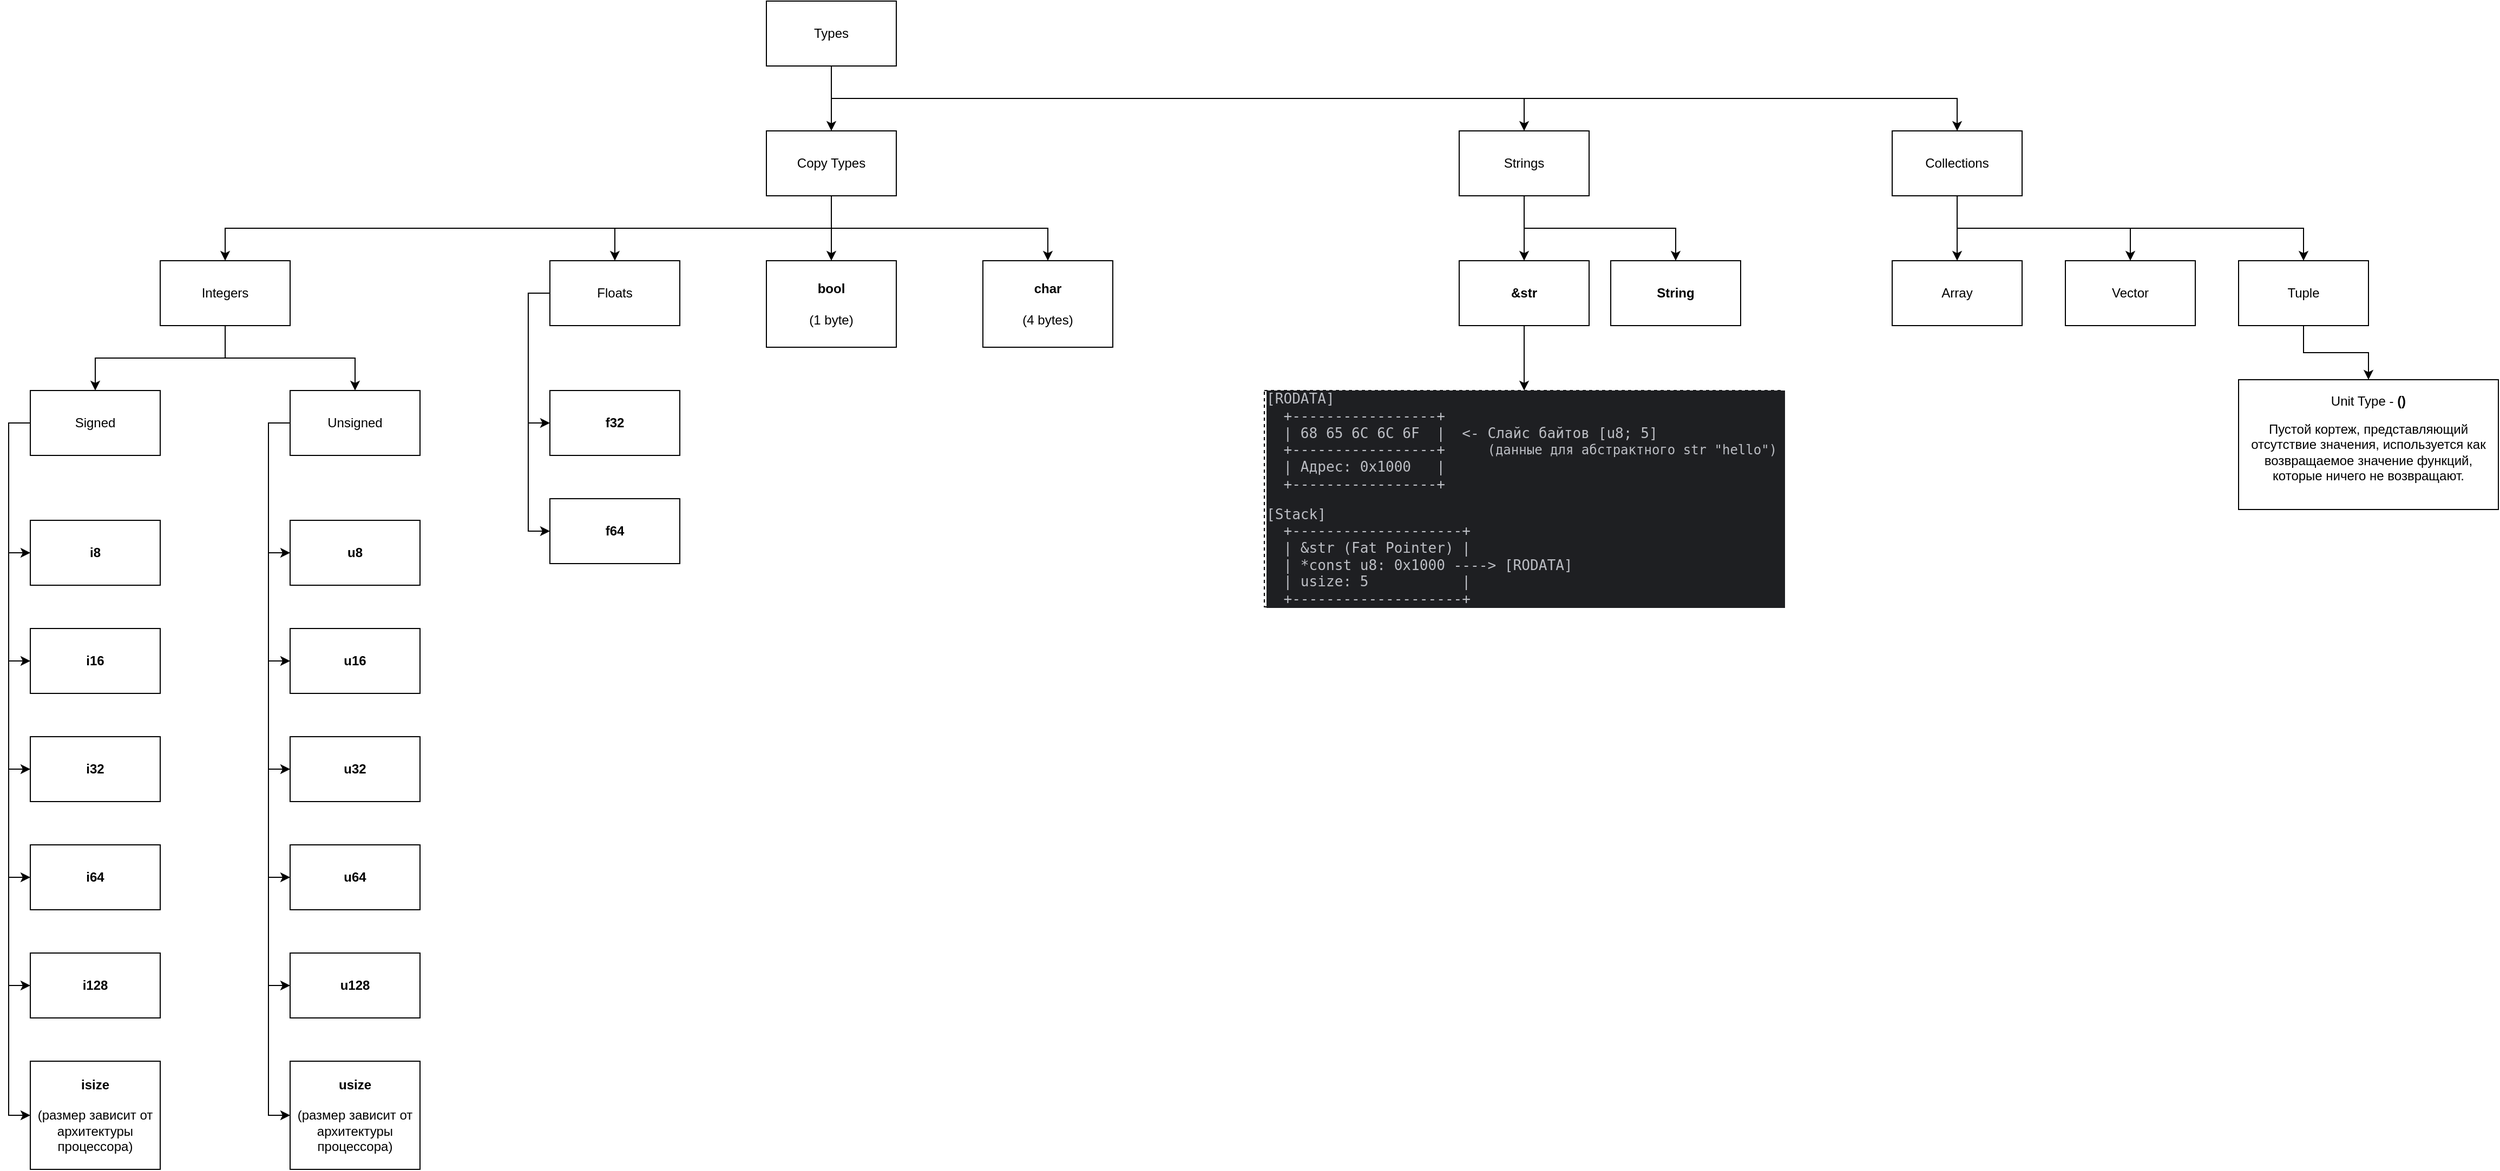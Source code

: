 <mxfile version="28.0.7">
  <diagram name="Page-1" id="rLixtd6SwleiQCAnkf6Y">
    <mxGraphModel dx="2117" dy="987" grid="1" gridSize="10" guides="1" tooltips="1" connect="1" arrows="1" fold="1" page="0" pageScale="1" pageWidth="827" pageHeight="1169" math="0" shadow="0">
      <root>
        <mxCell id="0" />
        <mxCell id="1" parent="0" />
        <mxCell id="uxIInI1BP3H_R5pay8OA-39" style="edgeStyle=orthogonalEdgeStyle;rounded=0;orthogonalLoop=1;jettySize=auto;html=1;exitX=0.5;exitY=1;exitDx=0;exitDy=0;" parent="1" source="uxIInI1BP3H_R5pay8OA-1" target="uxIInI1BP3H_R5pay8OA-38" edge="1">
          <mxGeometry relative="1" as="geometry" />
        </mxCell>
        <mxCell id="-7Pbsg4lf_HiMhREb0f7-2" style="edgeStyle=orthogonalEdgeStyle;rounded=0;orthogonalLoop=1;jettySize=auto;html=1;exitX=0.5;exitY=1;exitDx=0;exitDy=0;" edge="1" parent="1" source="uxIInI1BP3H_R5pay8OA-1" target="-7Pbsg4lf_HiMhREb0f7-1">
          <mxGeometry relative="1" as="geometry" />
        </mxCell>
        <mxCell id="-7Pbsg4lf_HiMhREb0f7-16" style="edgeStyle=orthogonalEdgeStyle;rounded=0;orthogonalLoop=1;jettySize=auto;html=1;exitX=0.5;exitY=1;exitDx=0;exitDy=0;entryX=0.5;entryY=0;entryDx=0;entryDy=0;" edge="1" parent="1" source="uxIInI1BP3H_R5pay8OA-1" target="-7Pbsg4lf_HiMhREb0f7-10">
          <mxGeometry relative="1" as="geometry" />
        </mxCell>
        <mxCell id="uxIInI1BP3H_R5pay8OA-1" value="Types" style="whiteSpace=wrap;html=1;" parent="1" vertex="1">
          <mxGeometry x="320" y="240" width="120" height="60" as="geometry" />
        </mxCell>
        <mxCell id="uxIInI1BP3H_R5pay8OA-10" style="edgeStyle=orthogonalEdgeStyle;rounded=0;orthogonalLoop=1;jettySize=auto;html=1;exitX=0.5;exitY=1;exitDx=0;exitDy=0;" parent="1" source="uxIInI1BP3H_R5pay8OA-2" target="uxIInI1BP3H_R5pay8OA-8" edge="1">
          <mxGeometry relative="1" as="geometry" />
        </mxCell>
        <mxCell id="uxIInI1BP3H_R5pay8OA-11" style="edgeStyle=orthogonalEdgeStyle;rounded=0;orthogonalLoop=1;jettySize=auto;html=1;exitX=0.5;exitY=1;exitDx=0;exitDy=0;" parent="1" source="uxIInI1BP3H_R5pay8OA-2" target="uxIInI1BP3H_R5pay8OA-9" edge="1">
          <mxGeometry relative="1" as="geometry" />
        </mxCell>
        <mxCell id="uxIInI1BP3H_R5pay8OA-2" value="Integers" style="whiteSpace=wrap;html=1;" parent="1" vertex="1">
          <mxGeometry x="-240" y="480" width="120" height="60" as="geometry" />
        </mxCell>
        <mxCell id="uxIInI1BP3H_R5pay8OA-49" style="edgeStyle=orthogonalEdgeStyle;rounded=0;orthogonalLoop=1;jettySize=auto;html=1;exitX=0;exitY=0.5;exitDx=0;exitDy=0;entryX=0;entryY=0.5;entryDx=0;entryDy=0;" parent="1" source="uxIInI1BP3H_R5pay8OA-3" target="uxIInI1BP3H_R5pay8OA-47" edge="1">
          <mxGeometry relative="1" as="geometry" />
        </mxCell>
        <mxCell id="uxIInI1BP3H_R5pay8OA-50" style="edgeStyle=orthogonalEdgeStyle;rounded=0;orthogonalLoop=1;jettySize=auto;html=1;exitX=0;exitY=0.5;exitDx=0;exitDy=0;entryX=0;entryY=0.5;entryDx=0;entryDy=0;" parent="1" source="uxIInI1BP3H_R5pay8OA-3" target="uxIInI1BP3H_R5pay8OA-48" edge="1">
          <mxGeometry relative="1" as="geometry" />
        </mxCell>
        <mxCell id="uxIInI1BP3H_R5pay8OA-3" value="Floats" style="whiteSpace=wrap;html=1;" parent="1" vertex="1">
          <mxGeometry x="120" y="480" width="120" height="60" as="geometry" />
        </mxCell>
        <mxCell id="uxIInI1BP3H_R5pay8OA-4" value="&lt;b&gt;bool&lt;/b&gt;&lt;div&gt;&lt;b&gt;&lt;br&gt;&lt;/b&gt;&lt;div&gt;(&lt;span style=&quot;background-color: transparent; color: light-dark(rgb(0, 0, 0), rgb(255, 255, 255));&quot;&gt;1 byte&lt;/span&gt;&lt;span style=&quot;background-color: transparent; color: light-dark(rgb(0, 0, 0), rgb(255, 255, 255));&quot;&gt;)&lt;/span&gt;&lt;/div&gt;&lt;/div&gt;" style="whiteSpace=wrap;html=1;" parent="1" vertex="1">
          <mxGeometry x="320" y="480" width="120" height="80" as="geometry" />
        </mxCell>
        <mxCell id="uxIInI1BP3H_R5pay8OA-23" style="edgeStyle=orthogonalEdgeStyle;rounded=0;orthogonalLoop=1;jettySize=auto;html=1;exitX=0;exitY=0.5;exitDx=0;exitDy=0;entryX=0;entryY=0.5;entryDx=0;entryDy=0;" parent="1" source="uxIInI1BP3H_R5pay8OA-8" target="uxIInI1BP3H_R5pay8OA-12" edge="1">
          <mxGeometry relative="1" as="geometry" />
        </mxCell>
        <mxCell id="uxIInI1BP3H_R5pay8OA-24" style="edgeStyle=orthogonalEdgeStyle;rounded=0;orthogonalLoop=1;jettySize=auto;html=1;exitX=0;exitY=0.5;exitDx=0;exitDy=0;entryX=0;entryY=0.5;entryDx=0;entryDy=0;" parent="1" source="uxIInI1BP3H_R5pay8OA-8" target="uxIInI1BP3H_R5pay8OA-13" edge="1">
          <mxGeometry relative="1" as="geometry" />
        </mxCell>
        <mxCell id="uxIInI1BP3H_R5pay8OA-25" style="edgeStyle=orthogonalEdgeStyle;rounded=0;orthogonalLoop=1;jettySize=auto;html=1;exitX=0;exitY=0.5;exitDx=0;exitDy=0;entryX=0;entryY=0.5;entryDx=0;entryDy=0;" parent="1" source="uxIInI1BP3H_R5pay8OA-8" target="uxIInI1BP3H_R5pay8OA-14" edge="1">
          <mxGeometry relative="1" as="geometry" />
        </mxCell>
        <mxCell id="uxIInI1BP3H_R5pay8OA-26" style="edgeStyle=orthogonalEdgeStyle;rounded=0;orthogonalLoop=1;jettySize=auto;html=1;exitX=0;exitY=0.5;exitDx=0;exitDy=0;entryX=0;entryY=0.5;entryDx=0;entryDy=0;" parent="1" source="uxIInI1BP3H_R5pay8OA-8" target="uxIInI1BP3H_R5pay8OA-15" edge="1">
          <mxGeometry relative="1" as="geometry" />
        </mxCell>
        <mxCell id="uxIInI1BP3H_R5pay8OA-27" style="edgeStyle=orthogonalEdgeStyle;rounded=0;orthogonalLoop=1;jettySize=auto;html=1;exitX=0;exitY=0.5;exitDx=0;exitDy=0;entryX=0;entryY=0.5;entryDx=0;entryDy=0;" parent="1" source="uxIInI1BP3H_R5pay8OA-8" target="uxIInI1BP3H_R5pay8OA-16" edge="1">
          <mxGeometry relative="1" as="geometry" />
        </mxCell>
        <mxCell id="uxIInI1BP3H_R5pay8OA-46" style="edgeStyle=orthogonalEdgeStyle;rounded=0;orthogonalLoop=1;jettySize=auto;html=1;exitX=0;exitY=0.5;exitDx=0;exitDy=0;entryX=0;entryY=0.5;entryDx=0;entryDy=0;" parent="1" source="uxIInI1BP3H_R5pay8OA-8" target="uxIInI1BP3H_R5pay8OA-43" edge="1">
          <mxGeometry relative="1" as="geometry" />
        </mxCell>
        <mxCell id="uxIInI1BP3H_R5pay8OA-8" value="Signed" style="whiteSpace=wrap;html=1;" parent="1" vertex="1">
          <mxGeometry x="-360" y="600" width="120" height="60" as="geometry" />
        </mxCell>
        <mxCell id="uxIInI1BP3H_R5pay8OA-33" style="edgeStyle=orthogonalEdgeStyle;rounded=0;orthogonalLoop=1;jettySize=auto;html=1;exitX=0;exitY=0.5;exitDx=0;exitDy=0;entryX=0;entryY=0.5;entryDx=0;entryDy=0;" parent="1" source="uxIInI1BP3H_R5pay8OA-9" target="uxIInI1BP3H_R5pay8OA-28" edge="1">
          <mxGeometry relative="1" as="geometry" />
        </mxCell>
        <mxCell id="uxIInI1BP3H_R5pay8OA-34" style="edgeStyle=orthogonalEdgeStyle;rounded=0;orthogonalLoop=1;jettySize=auto;html=1;exitX=0;exitY=0.5;exitDx=0;exitDy=0;entryX=0;entryY=0.5;entryDx=0;entryDy=0;" parent="1" source="uxIInI1BP3H_R5pay8OA-9" target="uxIInI1BP3H_R5pay8OA-29" edge="1">
          <mxGeometry relative="1" as="geometry" />
        </mxCell>
        <mxCell id="uxIInI1BP3H_R5pay8OA-35" style="edgeStyle=orthogonalEdgeStyle;rounded=0;orthogonalLoop=1;jettySize=auto;html=1;exitX=0;exitY=0.5;exitDx=0;exitDy=0;entryX=0;entryY=0.5;entryDx=0;entryDy=0;" parent="1" source="uxIInI1BP3H_R5pay8OA-9" target="uxIInI1BP3H_R5pay8OA-30" edge="1">
          <mxGeometry relative="1" as="geometry" />
        </mxCell>
        <mxCell id="uxIInI1BP3H_R5pay8OA-36" style="edgeStyle=orthogonalEdgeStyle;rounded=0;orthogonalLoop=1;jettySize=auto;html=1;exitX=0;exitY=0.5;exitDx=0;exitDy=0;entryX=0;entryY=0.5;entryDx=0;entryDy=0;" parent="1" source="uxIInI1BP3H_R5pay8OA-9" target="uxIInI1BP3H_R5pay8OA-31" edge="1">
          <mxGeometry relative="1" as="geometry" />
        </mxCell>
        <mxCell id="uxIInI1BP3H_R5pay8OA-37" style="edgeStyle=orthogonalEdgeStyle;rounded=0;orthogonalLoop=1;jettySize=auto;html=1;exitX=0;exitY=0.5;exitDx=0;exitDy=0;entryX=0;entryY=0.5;entryDx=0;entryDy=0;" parent="1" source="uxIInI1BP3H_R5pay8OA-9" target="uxIInI1BP3H_R5pay8OA-32" edge="1">
          <mxGeometry relative="1" as="geometry" />
        </mxCell>
        <mxCell id="uxIInI1BP3H_R5pay8OA-45" style="edgeStyle=orthogonalEdgeStyle;rounded=0;orthogonalLoop=1;jettySize=auto;html=1;exitX=0;exitY=0.5;exitDx=0;exitDy=0;entryX=0;entryY=0.5;entryDx=0;entryDy=0;" parent="1" source="uxIInI1BP3H_R5pay8OA-9" target="uxIInI1BP3H_R5pay8OA-44" edge="1">
          <mxGeometry relative="1" as="geometry" />
        </mxCell>
        <mxCell id="uxIInI1BP3H_R5pay8OA-9" value="Unsigned" style="whiteSpace=wrap;html=1;" parent="1" vertex="1">
          <mxGeometry x="-120" y="600" width="120" height="60" as="geometry" />
        </mxCell>
        <mxCell id="uxIInI1BP3H_R5pay8OA-12" value="&lt;b&gt;i8&lt;/b&gt;" style="whiteSpace=wrap;html=1;" parent="1" vertex="1">
          <mxGeometry x="-360" y="720" width="120" height="60" as="geometry" />
        </mxCell>
        <mxCell id="uxIInI1BP3H_R5pay8OA-13" value="&lt;b&gt;i16&lt;/b&gt;" style="whiteSpace=wrap;html=1;" parent="1" vertex="1">
          <mxGeometry x="-360" y="820" width="120" height="60" as="geometry" />
        </mxCell>
        <mxCell id="uxIInI1BP3H_R5pay8OA-14" value="&lt;b&gt;i32&lt;/b&gt;" style="whiteSpace=wrap;html=1;" parent="1" vertex="1">
          <mxGeometry x="-360" y="920" width="120" height="60" as="geometry" />
        </mxCell>
        <mxCell id="uxIInI1BP3H_R5pay8OA-15" value="&lt;b&gt;i64&lt;/b&gt;" style="whiteSpace=wrap;html=1;" parent="1" vertex="1">
          <mxGeometry x="-360" y="1020" width="120" height="60" as="geometry" />
        </mxCell>
        <mxCell id="uxIInI1BP3H_R5pay8OA-16" value="&lt;b&gt;i128&lt;/b&gt;" style="whiteSpace=wrap;html=1;" parent="1" vertex="1">
          <mxGeometry x="-360" y="1120" width="120" height="60" as="geometry" />
        </mxCell>
        <mxCell id="uxIInI1BP3H_R5pay8OA-28" value="&lt;b&gt;u8&lt;/b&gt;" style="whiteSpace=wrap;html=1;" parent="1" vertex="1">
          <mxGeometry x="-120" y="720" width="120" height="60" as="geometry" />
        </mxCell>
        <mxCell id="uxIInI1BP3H_R5pay8OA-29" value="&lt;b&gt;u16&lt;/b&gt;" style="whiteSpace=wrap;html=1;" parent="1" vertex="1">
          <mxGeometry x="-120" y="820" width="120" height="60" as="geometry" />
        </mxCell>
        <mxCell id="uxIInI1BP3H_R5pay8OA-30" value="&lt;b&gt;u32&lt;/b&gt;" style="whiteSpace=wrap;html=1;" parent="1" vertex="1">
          <mxGeometry x="-120" y="920" width="120" height="60" as="geometry" />
        </mxCell>
        <mxCell id="uxIInI1BP3H_R5pay8OA-31" value="&lt;b&gt;u64&lt;/b&gt;" style="whiteSpace=wrap;html=1;" parent="1" vertex="1">
          <mxGeometry x="-120" y="1020" width="120" height="60" as="geometry" />
        </mxCell>
        <mxCell id="uxIInI1BP3H_R5pay8OA-32" value="&lt;b&gt;u128&lt;/b&gt;" style="whiteSpace=wrap;html=1;" parent="1" vertex="1">
          <mxGeometry x="-120" y="1120" width="120" height="60" as="geometry" />
        </mxCell>
        <mxCell id="uxIInI1BP3H_R5pay8OA-40" style="edgeStyle=orthogonalEdgeStyle;rounded=0;orthogonalLoop=1;jettySize=auto;html=1;exitX=0.5;exitY=1;exitDx=0;exitDy=0;entryX=0.5;entryY=0;entryDx=0;entryDy=0;" parent="1" source="uxIInI1BP3H_R5pay8OA-38" target="uxIInI1BP3H_R5pay8OA-4" edge="1">
          <mxGeometry relative="1" as="geometry" />
        </mxCell>
        <mxCell id="uxIInI1BP3H_R5pay8OA-41" style="edgeStyle=orthogonalEdgeStyle;rounded=0;orthogonalLoop=1;jettySize=auto;html=1;exitX=0.5;exitY=1;exitDx=0;exitDy=0;" parent="1" source="uxIInI1BP3H_R5pay8OA-38" target="uxIInI1BP3H_R5pay8OA-3" edge="1">
          <mxGeometry relative="1" as="geometry" />
        </mxCell>
        <mxCell id="uxIInI1BP3H_R5pay8OA-42" style="edgeStyle=orthogonalEdgeStyle;rounded=0;orthogonalLoop=1;jettySize=auto;html=1;exitX=0.5;exitY=1;exitDx=0;exitDy=0;" parent="1" source="uxIInI1BP3H_R5pay8OA-38" target="uxIInI1BP3H_R5pay8OA-2" edge="1">
          <mxGeometry relative="1" as="geometry" />
        </mxCell>
        <mxCell id="uxIInI1BP3H_R5pay8OA-52" style="edgeStyle=orthogonalEdgeStyle;rounded=0;orthogonalLoop=1;jettySize=auto;html=1;exitX=0.5;exitY=1;exitDx=0;exitDy=0;" parent="1" source="uxIInI1BP3H_R5pay8OA-38" target="uxIInI1BP3H_R5pay8OA-51" edge="1">
          <mxGeometry relative="1" as="geometry" />
        </mxCell>
        <mxCell id="uxIInI1BP3H_R5pay8OA-38" value="&lt;span style=&quot;white-space-collapse: preserve;&quot; data-src-align=&quot;0:9&quot; class=&quot;aNeGP0gI0B9AV8JaHPyH&quot;&gt;Copy Types&lt;/span&gt;" style="whiteSpace=wrap;html=1;" parent="1" vertex="1">
          <mxGeometry x="320" y="360" width="120" height="60" as="geometry" />
        </mxCell>
        <mxCell id="uxIInI1BP3H_R5pay8OA-43" value="&lt;b&gt;isize&lt;/b&gt;&lt;div&gt;&lt;b&gt;&lt;br&gt;&lt;/b&gt;&lt;div&gt;(&lt;span style=&quot;background-color: transparent; color: light-dark(rgb(0, 0, 0), rgb(255, 255, 255));&quot;&gt;размер зависит от архитектуры процессора&lt;/span&gt;&lt;span style=&quot;background-color: transparent; color: light-dark(rgb(0, 0, 0), rgb(255, 255, 255));&quot;&gt;)&lt;/span&gt;&lt;/div&gt;&lt;/div&gt;" style="whiteSpace=wrap;html=1;" parent="1" vertex="1">
          <mxGeometry x="-360" y="1220" width="120" height="100" as="geometry" />
        </mxCell>
        <mxCell id="uxIInI1BP3H_R5pay8OA-44" value="&lt;b&gt;usize&lt;/b&gt;&lt;div&gt;&lt;b&gt;&lt;br&gt;&lt;/b&gt;&lt;div&gt;(&lt;span style=&quot;background-color: transparent; color: light-dark(rgb(0, 0, 0), rgb(255, 255, 255));&quot;&gt;размер зависит от архитектуры процессора&lt;/span&gt;&lt;span style=&quot;background-color: transparent; color: light-dark(rgb(0, 0, 0), rgb(255, 255, 255));&quot;&gt;)&lt;/span&gt;&lt;/div&gt;&lt;/div&gt;" style="whiteSpace=wrap;html=1;" parent="1" vertex="1">
          <mxGeometry x="-120" y="1220" width="120" height="100" as="geometry" />
        </mxCell>
        <mxCell id="uxIInI1BP3H_R5pay8OA-47" value="&lt;b&gt;f32&lt;/b&gt;" style="whiteSpace=wrap;html=1;" parent="1" vertex="1">
          <mxGeometry x="120" y="600" width="120" height="60" as="geometry" />
        </mxCell>
        <mxCell id="uxIInI1BP3H_R5pay8OA-48" value="&lt;b&gt;f64&lt;/b&gt;" style="whiteSpace=wrap;html=1;" parent="1" vertex="1">
          <mxGeometry x="120" y="700" width="120" height="60" as="geometry" />
        </mxCell>
        <mxCell id="uxIInI1BP3H_R5pay8OA-51" value="&lt;b&gt;char&lt;/b&gt;&lt;div&gt;&lt;br&gt;&lt;/div&gt;&lt;div&gt;(&lt;span style=&quot;background-color: transparent; color: light-dark(rgb(0, 0, 0), rgb(255, 255, 255));&quot;&gt;4 bytes&lt;/span&gt;&lt;span style=&quot;background-color: transparent; color: light-dark(rgb(0, 0, 0), rgb(255, 255, 255));&quot;&gt;)&lt;/span&gt;&lt;/div&gt;" style="whiteSpace=wrap;html=1;" parent="1" vertex="1">
          <mxGeometry x="520" y="480" width="120" height="80" as="geometry" />
        </mxCell>
        <mxCell id="uxIInI1BP3H_R5pay8OA-53" value="Unit Type - &lt;b&gt;()&lt;/b&gt;&lt;div&gt;&lt;p style=&quot;white-space-collapse: preserve;&quot; dir=&quot;auto&quot;&gt;Пустой кортеж, представляющий отсутствие значения, и&lt;span style=&quot;background-color: transparent; color: light-dark(rgb(0, 0, 0), rgb(255, 255, 255));&quot;&gt;спользуется как возвращаемое значение функций, которые ничего не возвращают.&lt;/span&gt;&lt;/p&gt;&lt;/div&gt;" style="whiteSpace=wrap;html=1;" parent="1" vertex="1">
          <mxGeometry x="1680" y="590" width="240" height="120" as="geometry" />
        </mxCell>
        <mxCell id="-7Pbsg4lf_HiMhREb0f7-4" style="edgeStyle=orthogonalEdgeStyle;rounded=0;orthogonalLoop=1;jettySize=auto;html=1;exitX=0.5;exitY=1;exitDx=0;exitDy=0;entryX=0.5;entryY=0;entryDx=0;entryDy=0;" edge="1" parent="1" source="-7Pbsg4lf_HiMhREb0f7-1" target="-7Pbsg4lf_HiMhREb0f7-3">
          <mxGeometry relative="1" as="geometry" />
        </mxCell>
        <mxCell id="-7Pbsg4lf_HiMhREb0f7-8" style="edgeStyle=orthogonalEdgeStyle;rounded=0;orthogonalLoop=1;jettySize=auto;html=1;exitX=0.5;exitY=1;exitDx=0;exitDy=0;" edge="1" parent="1" source="-7Pbsg4lf_HiMhREb0f7-1" target="-7Pbsg4lf_HiMhREb0f7-7">
          <mxGeometry relative="1" as="geometry" />
        </mxCell>
        <mxCell id="-7Pbsg4lf_HiMhREb0f7-1" value="Strings" style="whiteSpace=wrap;html=1;" vertex="1" parent="1">
          <mxGeometry x="960" y="360" width="120" height="60" as="geometry" />
        </mxCell>
        <mxCell id="-7Pbsg4lf_HiMhREb0f7-6" style="edgeStyle=orthogonalEdgeStyle;rounded=0;orthogonalLoop=1;jettySize=auto;html=1;exitX=0.5;exitY=1;exitDx=0;exitDy=0;entryX=0.5;entryY=0;entryDx=0;entryDy=0;" edge="1" parent="1" source="-7Pbsg4lf_HiMhREb0f7-3" target="-7Pbsg4lf_HiMhREb0f7-5">
          <mxGeometry relative="1" as="geometry" />
        </mxCell>
        <mxCell id="-7Pbsg4lf_HiMhREb0f7-3" value="&lt;b&gt;&amp;amp;str&lt;/b&gt;" style="whiteSpace=wrap;html=1;" vertex="1" parent="1">
          <mxGeometry x="960" y="480" width="120" height="60" as="geometry" />
        </mxCell>
        <mxCell id="-7Pbsg4lf_HiMhREb0f7-5" value="&lt;div style=&quot;background-color: rgb(30, 31, 34); color: rgb(188, 190, 196);&quot;&gt;&lt;pre style=&quot;&quot;&gt;&lt;pre style=&quot;&quot;&gt;&lt;pre style=&quot;&quot;&gt;&lt;font face=&quot;JetBrains Mono, monospace&quot; color=&quot;#bcbec4&quot;&gt;&lt;pre&gt;&lt;font face=&quot;JetBrains Mono, monospace&quot;&gt;&lt;span style=&quot;font-size: 13.067px;&quot;&gt;[RODATA]&lt;br&gt;  +-----------------+&lt;br&gt;  | 68 65 6C 6C 6F  |  &amp;lt;- Слайс байтов [u8; 5]&lt;br&gt;  +-----------------+     &lt;/span&gt;&lt;/font&gt;(данные для абстрактного str &quot;hello&quot;) &lt;font face=&quot;JetBrains Mono, monospace&quot;&gt;&lt;span style=&quot;font-size: 13.067px;&quot;&gt;&lt;br&gt;&lt;/span&gt;&lt;/font&gt;&lt;font face=&quot;JetBrains Mono, monospace&quot;&gt;&lt;span style=&quot;font-size: 13.067px;&quot;&gt;  | Адрес: 0x1000   |&lt;br&gt;  +-----------------+&lt;/span&gt;&lt;/font&gt;&lt;/pre&gt;&lt;/font&gt;&lt;/pre&gt;&lt;pre style=&quot;&quot;&gt;&lt;font face=&quot;JetBrains Mono, monospace&quot; color=&quot;#bcbec4&quot;&gt;&lt;span style=&quot;font-size: 13.067px;&quot;&gt;[Stack]&lt;br&gt;  +--------------------+&lt;br&gt;  | &amp;amp;str (Fat Pointer) |&lt;br&gt;  | *const u8: 0x1000 ----&amp;gt; [RODATA]&lt;br&gt;  | usize: 5           |&lt;br&gt;  +--------------------+&lt;br&gt;&lt;/span&gt;&lt;/font&gt;&lt;/pre&gt;&lt;/pre&gt;&lt;/pre&gt;&lt;/div&gt;" style="whiteSpace=wrap;html=1;dashed=1;align=left;" vertex="1" parent="1">
          <mxGeometry x="780" y="600" width="480" height="200" as="geometry" />
        </mxCell>
        <mxCell id="-7Pbsg4lf_HiMhREb0f7-7" value="&lt;b&gt;String&lt;/b&gt;" style="whiteSpace=wrap;html=1;" vertex="1" parent="1">
          <mxGeometry x="1100" y="480" width="120" height="60" as="geometry" />
        </mxCell>
        <mxCell id="-7Pbsg4lf_HiMhREb0f7-9" value="Array" style="whiteSpace=wrap;html=1;" vertex="1" parent="1">
          <mxGeometry x="1360" y="480" width="120" height="60" as="geometry" />
        </mxCell>
        <mxCell id="-7Pbsg4lf_HiMhREb0f7-13" style="edgeStyle=orthogonalEdgeStyle;rounded=0;orthogonalLoop=1;jettySize=auto;html=1;exitX=0.5;exitY=1;exitDx=0;exitDy=0;" edge="1" parent="1" source="-7Pbsg4lf_HiMhREb0f7-10" target="-7Pbsg4lf_HiMhREb0f7-9">
          <mxGeometry relative="1" as="geometry" />
        </mxCell>
        <mxCell id="-7Pbsg4lf_HiMhREb0f7-14" style="edgeStyle=orthogonalEdgeStyle;rounded=0;orthogonalLoop=1;jettySize=auto;html=1;exitX=0.5;exitY=1;exitDx=0;exitDy=0;" edge="1" parent="1" source="-7Pbsg4lf_HiMhREb0f7-10" target="-7Pbsg4lf_HiMhREb0f7-11">
          <mxGeometry relative="1" as="geometry" />
        </mxCell>
        <mxCell id="-7Pbsg4lf_HiMhREb0f7-15" style="edgeStyle=orthogonalEdgeStyle;rounded=0;orthogonalLoop=1;jettySize=auto;html=1;exitX=0.5;exitY=1;exitDx=0;exitDy=0;" edge="1" parent="1" source="-7Pbsg4lf_HiMhREb0f7-10" target="-7Pbsg4lf_HiMhREb0f7-12">
          <mxGeometry relative="1" as="geometry" />
        </mxCell>
        <mxCell id="-7Pbsg4lf_HiMhREb0f7-10" value="Collections" style="whiteSpace=wrap;html=1;" vertex="1" parent="1">
          <mxGeometry x="1360" y="360" width="120" height="60" as="geometry" />
        </mxCell>
        <mxCell id="-7Pbsg4lf_HiMhREb0f7-11" value="Vector" style="whiteSpace=wrap;html=1;" vertex="1" parent="1">
          <mxGeometry x="1520" y="480" width="120" height="60" as="geometry" />
        </mxCell>
        <mxCell id="-7Pbsg4lf_HiMhREb0f7-17" style="edgeStyle=orthogonalEdgeStyle;rounded=0;orthogonalLoop=1;jettySize=auto;html=1;exitX=0.5;exitY=1;exitDx=0;exitDy=0;" edge="1" parent="1" source="-7Pbsg4lf_HiMhREb0f7-12" target="uxIInI1BP3H_R5pay8OA-53">
          <mxGeometry relative="1" as="geometry" />
        </mxCell>
        <mxCell id="-7Pbsg4lf_HiMhREb0f7-12" value="Tuple" style="whiteSpace=wrap;html=1;" vertex="1" parent="1">
          <mxGeometry x="1680" y="480" width="120" height="60" as="geometry" />
        </mxCell>
      </root>
    </mxGraphModel>
  </diagram>
</mxfile>
